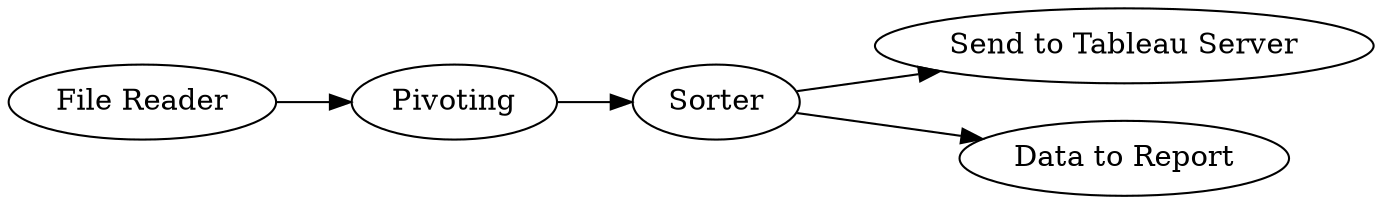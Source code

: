 digraph {
	"5899586532864425572_19" [label="Send to Tableau Server"]
	"5899586532864425572_15" [label=Sorter]
	"5899586532864425572_18" [label="File Reader"]
	"5899586532864425572_16" [label="Data to Report"]
	"5899586532864425572_17" [label=Pivoting]
	"5899586532864425572_18" -> "5899586532864425572_17"
	"5899586532864425572_15" -> "5899586532864425572_19"
	"5899586532864425572_17" -> "5899586532864425572_15"
	"5899586532864425572_15" -> "5899586532864425572_16"
	rankdir=LR
}
